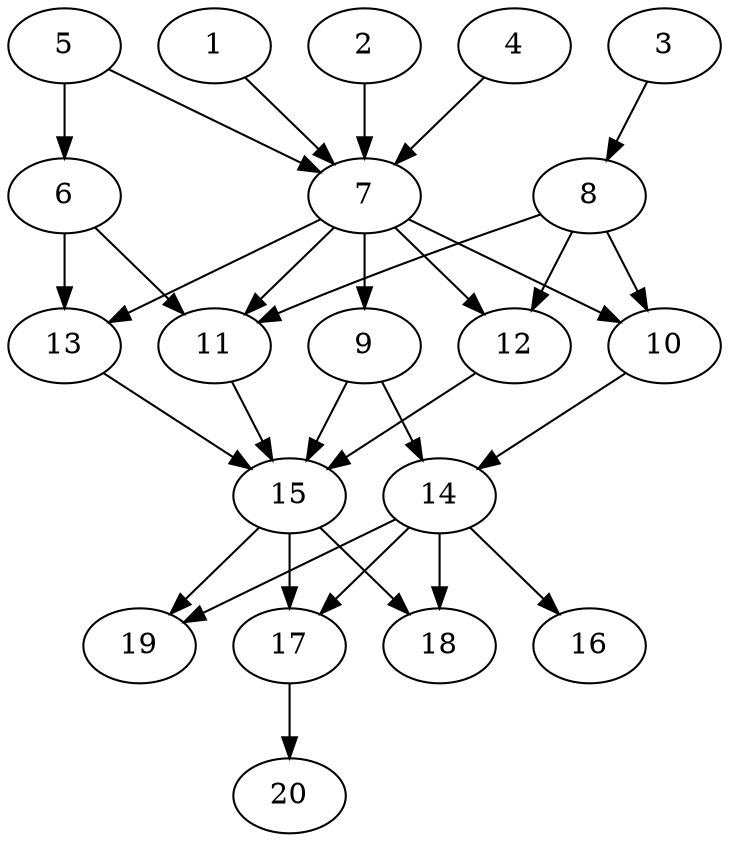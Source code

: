 // DAG automatically generated by daggen at Tue Jul 23 14:31:37 2019
// ./daggen --dot -n 20 --ccr 0.4 --fat 0.5 --regular 0.5 --density 0.8 --mindata 5242880 --maxdata 52428800 
digraph G {
  1 [size="123074560", alpha="0.08", expect_size="49229824"] 
  1 -> 7 [size ="49229824"]
  2 [size="81904640", alpha="0.06", expect_size="32761856"] 
  2 -> 7 [size ="32761856"]
  3 [size="71032320", alpha="0.16", expect_size="28412928"] 
  3 -> 8 [size ="28412928"]
  4 [size="53442560", alpha="0.18", expect_size="21377024"] 
  4 -> 7 [size ="21377024"]
  5 [size="33694720", alpha="0.06", expect_size="13477888"] 
  5 -> 6 [size ="13477888"]
  5 -> 7 [size ="13477888"]
  6 [size="25797120", alpha="0.10", expect_size="10318848"] 
  6 -> 11 [size ="10318848"]
  6 -> 13 [size ="10318848"]
  7 [size="39910400", alpha="0.09", expect_size="15964160"] 
  7 -> 9 [size ="15964160"]
  7 -> 10 [size ="15964160"]
  7 -> 11 [size ="15964160"]
  7 -> 12 [size ="15964160"]
  7 -> 13 [size ="15964160"]
  8 [size="93849600", alpha="0.18", expect_size="37539840"] 
  8 -> 10 [size ="37539840"]
  8 -> 11 [size ="37539840"]
  8 -> 12 [size ="37539840"]
  9 [size="65986560", alpha="0.07", expect_size="26394624"] 
  9 -> 14 [size ="26394624"]
  9 -> 15 [size ="26394624"]
  10 [size="37445120", alpha="0.19", expect_size="14978048"] 
  10 -> 14 [size ="14978048"]
  11 [size="31744000", alpha="0.18", expect_size="12697600"] 
  11 -> 15 [size ="12697600"]
  12 [size="79726080", alpha="0.10", expect_size="31890432"] 
  12 -> 15 [size ="31890432"]
  13 [size="117982720", alpha="0.16", expect_size="47193088"] 
  13 -> 15 [size ="47193088"]
  14 [size="97208320", alpha="0.06", expect_size="38883328"] 
  14 -> 16 [size ="38883328"]
  14 -> 17 [size ="38883328"]
  14 -> 18 [size ="38883328"]
  14 -> 19 [size ="38883328"]
  15 [size="84003840", alpha="0.10", expect_size="33601536"] 
  15 -> 17 [size ="33601536"]
  15 -> 18 [size ="33601536"]
  15 -> 19 [size ="33601536"]
  16 [size="118760960", alpha="0.10", expect_size="47504384"] 
  17 [size="59791360", alpha="0.02", expect_size="23916544"] 
  17 -> 20 [size ="23916544"]
  18 [size="110894080", alpha="0.02", expect_size="44357632"] 
  19 [size="98649600", alpha="0.18", expect_size="39459840"] 
  20 [size="21391360", alpha="0.14", expect_size="8556544"] 
}
